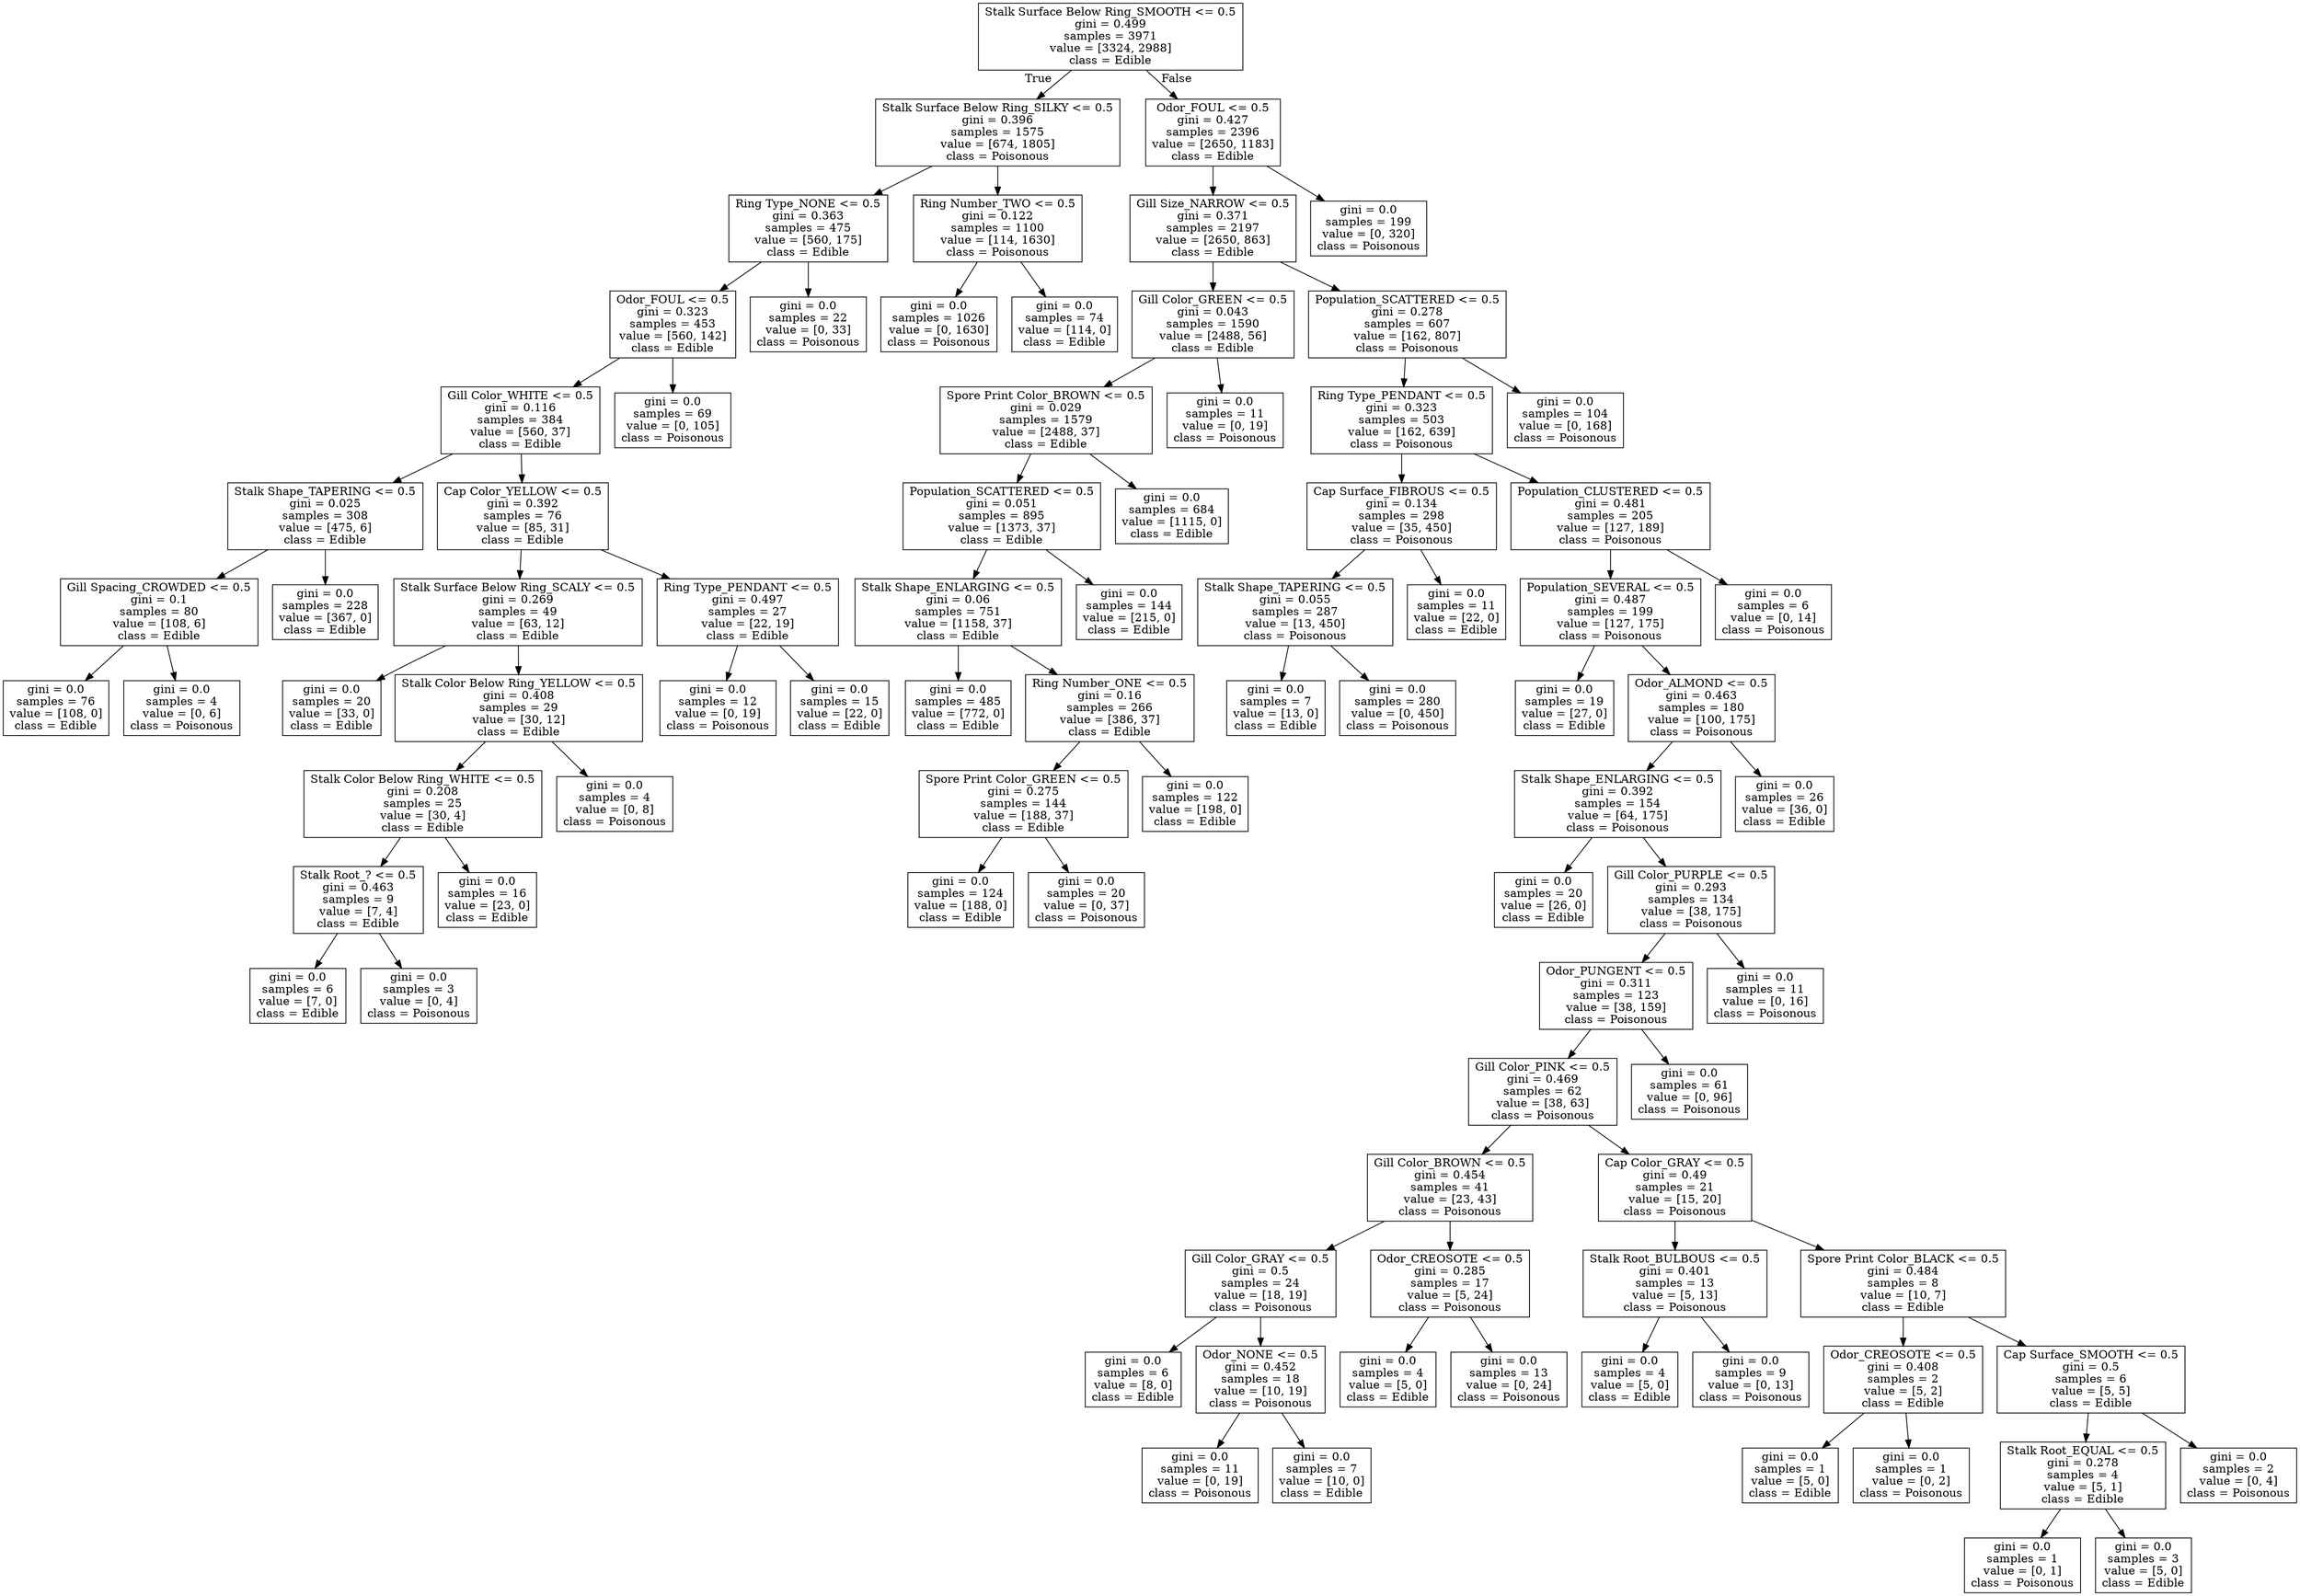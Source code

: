 digraph Tree {
node [shape=box] ;
0 [label="Stalk Surface Below Ring_SMOOTH <= 0.5\ngini = 0.499\nsamples = 3971\nvalue = [3324, 2988]\nclass = Edible"] ;
1 [label="Stalk Surface Below Ring_SILKY <= 0.5\ngini = 0.396\nsamples = 1575\nvalue = [674, 1805]\nclass = Poisonous"] ;
0 -> 1 [labeldistance=2.5, labelangle=45, headlabel="True"] ;
2 [label="Ring Type_NONE <= 0.5\ngini = 0.363\nsamples = 475\nvalue = [560, 175]\nclass = Edible"] ;
1 -> 2 ;
3 [label="Odor_FOUL <= 0.5\ngini = 0.323\nsamples = 453\nvalue = [560, 142]\nclass = Edible"] ;
2 -> 3 ;
4 [label="Gill Color_WHITE <= 0.5\ngini = 0.116\nsamples = 384\nvalue = [560, 37]\nclass = Edible"] ;
3 -> 4 ;
5 [label="Stalk Shape_TAPERING <= 0.5\ngini = 0.025\nsamples = 308\nvalue = [475, 6]\nclass = Edible"] ;
4 -> 5 ;
6 [label="Gill Spacing_CROWDED <= 0.5\ngini = 0.1\nsamples = 80\nvalue = [108, 6]\nclass = Edible"] ;
5 -> 6 ;
7 [label="gini = 0.0\nsamples = 76\nvalue = [108, 0]\nclass = Edible"] ;
6 -> 7 ;
8 [label="gini = 0.0\nsamples = 4\nvalue = [0, 6]\nclass = Poisonous"] ;
6 -> 8 ;
9 [label="gini = 0.0\nsamples = 228\nvalue = [367, 0]\nclass = Edible"] ;
5 -> 9 ;
10 [label="Cap Color_YELLOW <= 0.5\ngini = 0.392\nsamples = 76\nvalue = [85, 31]\nclass = Edible"] ;
4 -> 10 ;
11 [label="Stalk Surface Below Ring_SCALY <= 0.5\ngini = 0.269\nsamples = 49\nvalue = [63, 12]\nclass = Edible"] ;
10 -> 11 ;
12 [label="gini = 0.0\nsamples = 20\nvalue = [33, 0]\nclass = Edible"] ;
11 -> 12 ;
13 [label="Stalk Color Below Ring_YELLOW <= 0.5\ngini = 0.408\nsamples = 29\nvalue = [30, 12]\nclass = Edible"] ;
11 -> 13 ;
14 [label="Stalk Color Below Ring_WHITE <= 0.5\ngini = 0.208\nsamples = 25\nvalue = [30, 4]\nclass = Edible"] ;
13 -> 14 ;
15 [label="Stalk Root_? <= 0.5\ngini = 0.463\nsamples = 9\nvalue = [7, 4]\nclass = Edible"] ;
14 -> 15 ;
16 [label="gini = 0.0\nsamples = 6\nvalue = [7, 0]\nclass = Edible"] ;
15 -> 16 ;
17 [label="gini = 0.0\nsamples = 3\nvalue = [0, 4]\nclass = Poisonous"] ;
15 -> 17 ;
18 [label="gini = 0.0\nsamples = 16\nvalue = [23, 0]\nclass = Edible"] ;
14 -> 18 ;
19 [label="gini = 0.0\nsamples = 4\nvalue = [0, 8]\nclass = Poisonous"] ;
13 -> 19 ;
20 [label="Ring Type_PENDANT <= 0.5\ngini = 0.497\nsamples = 27\nvalue = [22, 19]\nclass = Edible"] ;
10 -> 20 ;
21 [label="gini = 0.0\nsamples = 12\nvalue = [0, 19]\nclass = Poisonous"] ;
20 -> 21 ;
22 [label="gini = 0.0\nsamples = 15\nvalue = [22, 0]\nclass = Edible"] ;
20 -> 22 ;
23 [label="gini = 0.0\nsamples = 69\nvalue = [0, 105]\nclass = Poisonous"] ;
3 -> 23 ;
24 [label="gini = 0.0\nsamples = 22\nvalue = [0, 33]\nclass = Poisonous"] ;
2 -> 24 ;
25 [label="Ring Number_TWO <= 0.5\ngini = 0.122\nsamples = 1100\nvalue = [114, 1630]\nclass = Poisonous"] ;
1 -> 25 ;
26 [label="gini = 0.0\nsamples = 1026\nvalue = [0, 1630]\nclass = Poisonous"] ;
25 -> 26 ;
27 [label="gini = 0.0\nsamples = 74\nvalue = [114, 0]\nclass = Edible"] ;
25 -> 27 ;
28 [label="Odor_FOUL <= 0.5\ngini = 0.427\nsamples = 2396\nvalue = [2650, 1183]\nclass = Edible"] ;
0 -> 28 [labeldistance=2.5, labelangle=-45, headlabel="False"] ;
29 [label="Gill Size_NARROW <= 0.5\ngini = 0.371\nsamples = 2197\nvalue = [2650, 863]\nclass = Edible"] ;
28 -> 29 ;
30 [label="Gill Color_GREEN <= 0.5\ngini = 0.043\nsamples = 1590\nvalue = [2488, 56]\nclass = Edible"] ;
29 -> 30 ;
31 [label="Spore Print Color_BROWN <= 0.5\ngini = 0.029\nsamples = 1579\nvalue = [2488, 37]\nclass = Edible"] ;
30 -> 31 ;
32 [label="Population_SCATTERED <= 0.5\ngini = 0.051\nsamples = 895\nvalue = [1373, 37]\nclass = Edible"] ;
31 -> 32 ;
33 [label="Stalk Shape_ENLARGING <= 0.5\ngini = 0.06\nsamples = 751\nvalue = [1158, 37]\nclass = Edible"] ;
32 -> 33 ;
34 [label="gini = 0.0\nsamples = 485\nvalue = [772, 0]\nclass = Edible"] ;
33 -> 34 ;
35 [label="Ring Number_ONE <= 0.5\ngini = 0.16\nsamples = 266\nvalue = [386, 37]\nclass = Edible"] ;
33 -> 35 ;
36 [label="Spore Print Color_GREEN <= 0.5\ngini = 0.275\nsamples = 144\nvalue = [188, 37]\nclass = Edible"] ;
35 -> 36 ;
37 [label="gini = 0.0\nsamples = 124\nvalue = [188, 0]\nclass = Edible"] ;
36 -> 37 ;
38 [label="gini = 0.0\nsamples = 20\nvalue = [0, 37]\nclass = Poisonous"] ;
36 -> 38 ;
39 [label="gini = 0.0\nsamples = 122\nvalue = [198, 0]\nclass = Edible"] ;
35 -> 39 ;
40 [label="gini = 0.0\nsamples = 144\nvalue = [215, 0]\nclass = Edible"] ;
32 -> 40 ;
41 [label="gini = 0.0\nsamples = 684\nvalue = [1115, 0]\nclass = Edible"] ;
31 -> 41 ;
42 [label="gini = 0.0\nsamples = 11\nvalue = [0, 19]\nclass = Poisonous"] ;
30 -> 42 ;
43 [label="Population_SCATTERED <= 0.5\ngini = 0.278\nsamples = 607\nvalue = [162, 807]\nclass = Poisonous"] ;
29 -> 43 ;
44 [label="Ring Type_PENDANT <= 0.5\ngini = 0.323\nsamples = 503\nvalue = [162, 639]\nclass = Poisonous"] ;
43 -> 44 ;
45 [label="Cap Surface_FIBROUS <= 0.5\ngini = 0.134\nsamples = 298\nvalue = [35, 450]\nclass = Poisonous"] ;
44 -> 45 ;
46 [label="Stalk Shape_TAPERING <= 0.5\ngini = 0.055\nsamples = 287\nvalue = [13, 450]\nclass = Poisonous"] ;
45 -> 46 ;
47 [label="gini = 0.0\nsamples = 7\nvalue = [13, 0]\nclass = Edible"] ;
46 -> 47 ;
48 [label="gini = 0.0\nsamples = 280\nvalue = [0, 450]\nclass = Poisonous"] ;
46 -> 48 ;
49 [label="gini = 0.0\nsamples = 11\nvalue = [22, 0]\nclass = Edible"] ;
45 -> 49 ;
50 [label="Population_CLUSTERED <= 0.5\ngini = 0.481\nsamples = 205\nvalue = [127, 189]\nclass = Poisonous"] ;
44 -> 50 ;
51 [label="Population_SEVERAL <= 0.5\ngini = 0.487\nsamples = 199\nvalue = [127, 175]\nclass = Poisonous"] ;
50 -> 51 ;
52 [label="gini = 0.0\nsamples = 19\nvalue = [27, 0]\nclass = Edible"] ;
51 -> 52 ;
53 [label="Odor_ALMOND <= 0.5\ngini = 0.463\nsamples = 180\nvalue = [100, 175]\nclass = Poisonous"] ;
51 -> 53 ;
54 [label="Stalk Shape_ENLARGING <= 0.5\ngini = 0.392\nsamples = 154\nvalue = [64, 175]\nclass = Poisonous"] ;
53 -> 54 ;
55 [label="gini = 0.0\nsamples = 20\nvalue = [26, 0]\nclass = Edible"] ;
54 -> 55 ;
56 [label="Gill Color_PURPLE <= 0.5\ngini = 0.293\nsamples = 134\nvalue = [38, 175]\nclass = Poisonous"] ;
54 -> 56 ;
57 [label="Odor_PUNGENT <= 0.5\ngini = 0.311\nsamples = 123\nvalue = [38, 159]\nclass = Poisonous"] ;
56 -> 57 ;
58 [label="Gill Color_PINK <= 0.5\ngini = 0.469\nsamples = 62\nvalue = [38, 63]\nclass = Poisonous"] ;
57 -> 58 ;
59 [label="Gill Color_BROWN <= 0.5\ngini = 0.454\nsamples = 41\nvalue = [23, 43]\nclass = Poisonous"] ;
58 -> 59 ;
60 [label="Gill Color_GRAY <= 0.5\ngini = 0.5\nsamples = 24\nvalue = [18, 19]\nclass = Poisonous"] ;
59 -> 60 ;
61 [label="gini = 0.0\nsamples = 6\nvalue = [8, 0]\nclass = Edible"] ;
60 -> 61 ;
62 [label="Odor_NONE <= 0.5\ngini = 0.452\nsamples = 18\nvalue = [10, 19]\nclass = Poisonous"] ;
60 -> 62 ;
63 [label="gini = 0.0\nsamples = 11\nvalue = [0, 19]\nclass = Poisonous"] ;
62 -> 63 ;
64 [label="gini = 0.0\nsamples = 7\nvalue = [10, 0]\nclass = Edible"] ;
62 -> 64 ;
65 [label="Odor_CREOSOTE <= 0.5\ngini = 0.285\nsamples = 17\nvalue = [5, 24]\nclass = Poisonous"] ;
59 -> 65 ;
66 [label="gini = 0.0\nsamples = 4\nvalue = [5, 0]\nclass = Edible"] ;
65 -> 66 ;
67 [label="gini = 0.0\nsamples = 13\nvalue = [0, 24]\nclass = Poisonous"] ;
65 -> 67 ;
68 [label="Cap Color_GRAY <= 0.5\ngini = 0.49\nsamples = 21\nvalue = [15, 20]\nclass = Poisonous"] ;
58 -> 68 ;
69 [label="Stalk Root_BULBOUS <= 0.5\ngini = 0.401\nsamples = 13\nvalue = [5, 13]\nclass = Poisonous"] ;
68 -> 69 ;
70 [label="gini = 0.0\nsamples = 4\nvalue = [5, 0]\nclass = Edible"] ;
69 -> 70 ;
71 [label="gini = 0.0\nsamples = 9\nvalue = [0, 13]\nclass = Poisonous"] ;
69 -> 71 ;
72 [label="Spore Print Color_BLACK <= 0.5\ngini = 0.484\nsamples = 8\nvalue = [10, 7]\nclass = Edible"] ;
68 -> 72 ;
73 [label="Odor_CREOSOTE <= 0.5\ngini = 0.408\nsamples = 2\nvalue = [5, 2]\nclass = Edible"] ;
72 -> 73 ;
74 [label="gini = 0.0\nsamples = 1\nvalue = [5, 0]\nclass = Edible"] ;
73 -> 74 ;
75 [label="gini = 0.0\nsamples = 1\nvalue = [0, 2]\nclass = Poisonous"] ;
73 -> 75 ;
76 [label="Cap Surface_SMOOTH <= 0.5\ngini = 0.5\nsamples = 6\nvalue = [5, 5]\nclass = Edible"] ;
72 -> 76 ;
77 [label="Stalk Root_EQUAL <= 0.5\ngini = 0.278\nsamples = 4\nvalue = [5, 1]\nclass = Edible"] ;
76 -> 77 ;
78 [label="gini = 0.0\nsamples = 1\nvalue = [0, 1]\nclass = Poisonous"] ;
77 -> 78 ;
79 [label="gini = 0.0\nsamples = 3\nvalue = [5, 0]\nclass = Edible"] ;
77 -> 79 ;
80 [label="gini = 0.0\nsamples = 2\nvalue = [0, 4]\nclass = Poisonous"] ;
76 -> 80 ;
81 [label="gini = 0.0\nsamples = 61\nvalue = [0, 96]\nclass = Poisonous"] ;
57 -> 81 ;
82 [label="gini = 0.0\nsamples = 11\nvalue = [0, 16]\nclass = Poisonous"] ;
56 -> 82 ;
83 [label="gini = 0.0\nsamples = 26\nvalue = [36, 0]\nclass = Edible"] ;
53 -> 83 ;
84 [label="gini = 0.0\nsamples = 6\nvalue = [0, 14]\nclass = Poisonous"] ;
50 -> 84 ;
85 [label="gini = 0.0\nsamples = 104\nvalue = [0, 168]\nclass = Poisonous"] ;
43 -> 85 ;
86 [label="gini = 0.0\nsamples = 199\nvalue = [0, 320]\nclass = Poisonous"] ;
28 -> 86 ;
}